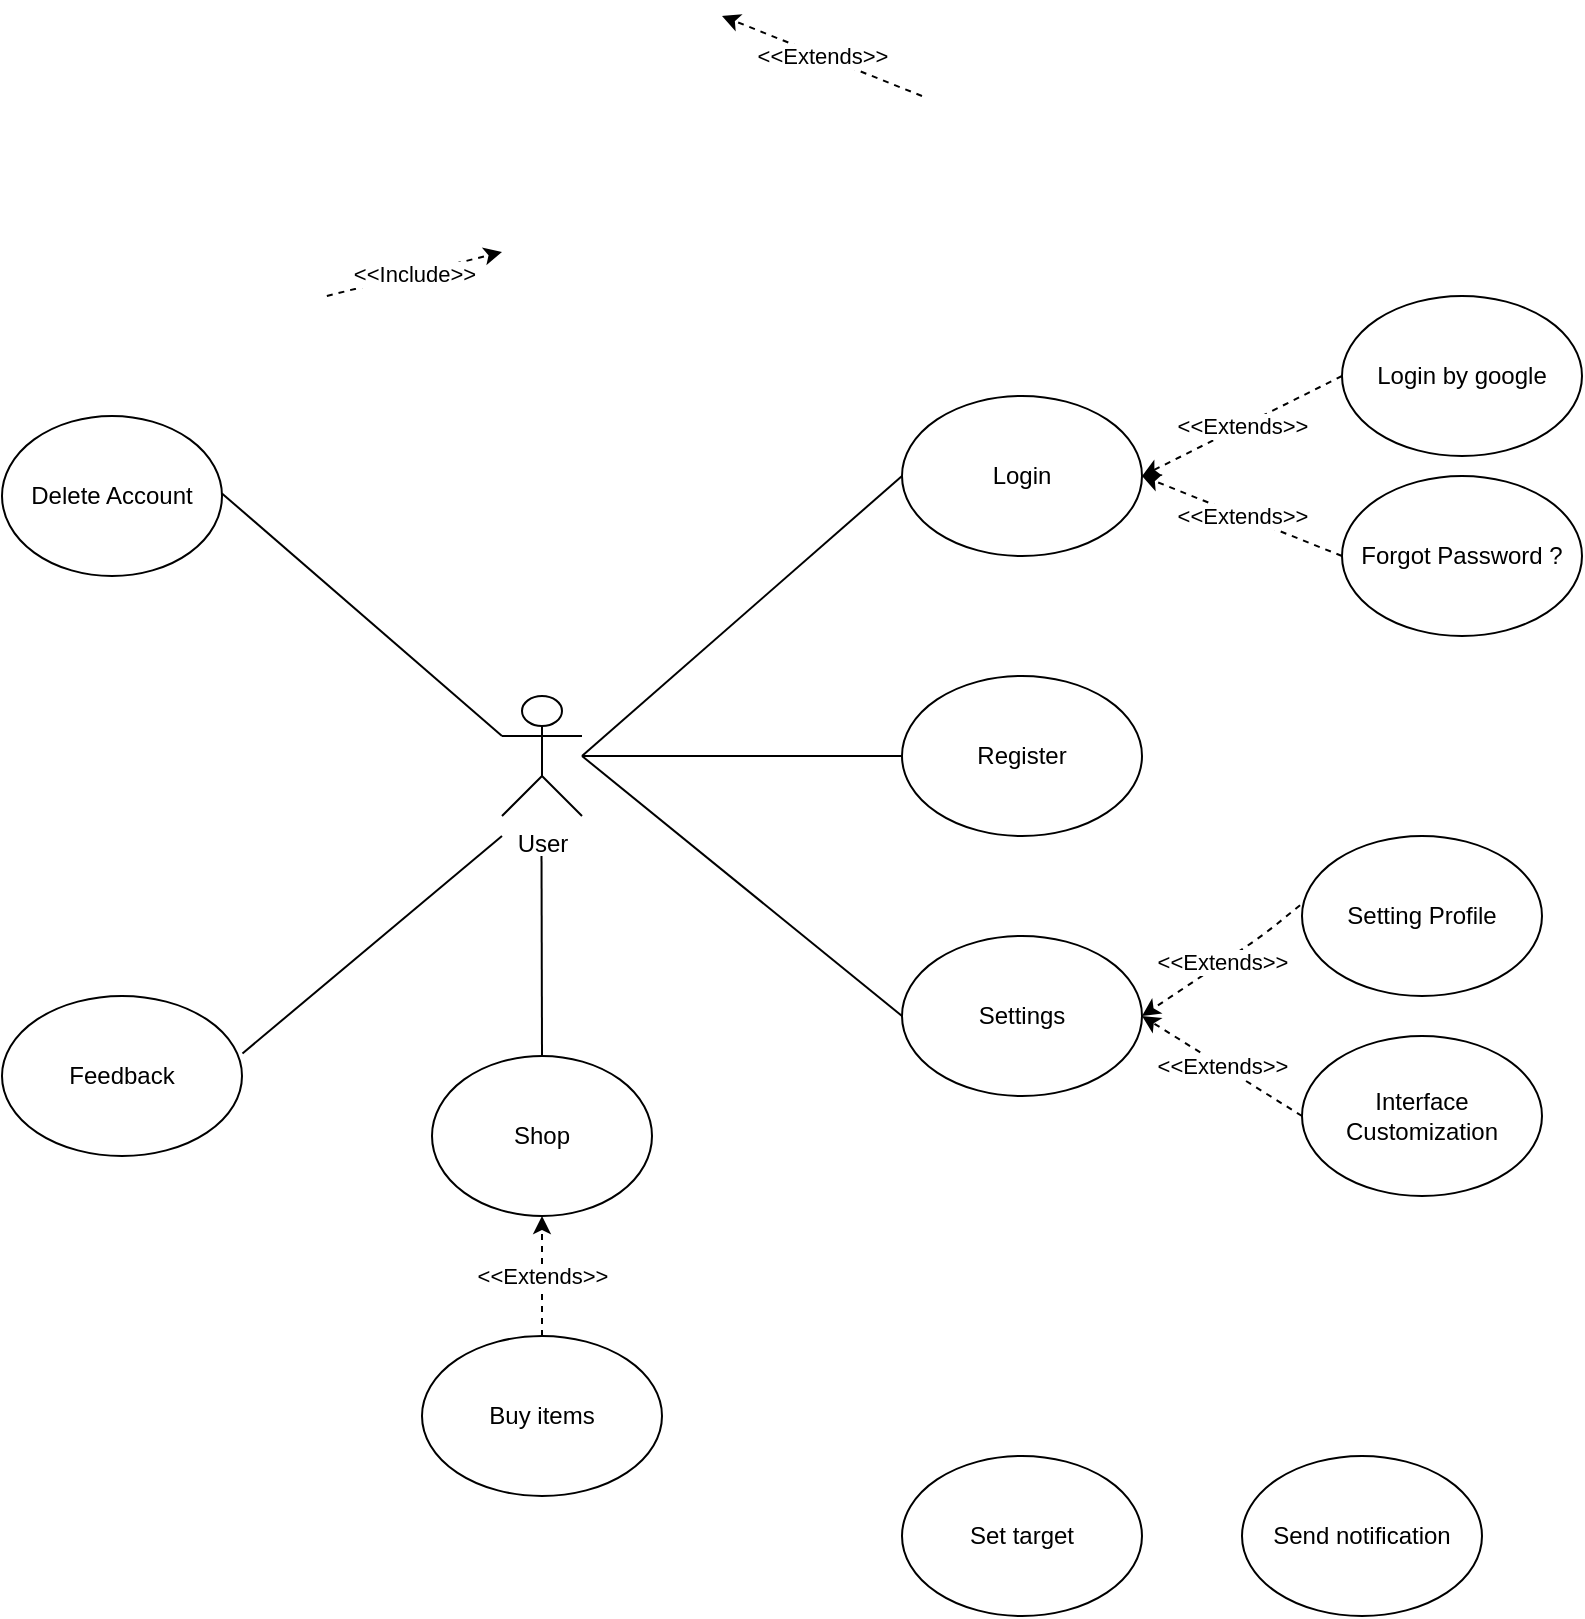 <mxfile>
    <diagram id="mdiVWV2WWCev4y58goMk" name="personal_infp">
        <mxGraphModel dx="1690" dy="767" grid="1" gridSize="10" guides="1" tooltips="1" connect="1" arrows="1" fold="1" page="1" pageScale="1" pageWidth="850" pageHeight="1100" math="0" shadow="0">
            <root>
                <mxCell id="0"/>
                <mxCell id="1" parent="0"/>
                <mxCell id="we4FRvv5bvfm9Uuk6S1M-13" value="Login" style="ellipse;whiteSpace=wrap;html=1;" parent="1" vertex="1">
                    <mxGeometry x="240" y="370" width="120" height="80" as="geometry"/>
                </mxCell>
                <mxCell id="BxZzEg3cyN8tRdAY7CEt-1" value="Register" style="ellipse;whiteSpace=wrap;html=1;" parent="1" vertex="1">
                    <mxGeometry x="240" y="510" width="120" height="80" as="geometry"/>
                </mxCell>
                <mxCell id="BxZzEg3cyN8tRdAY7CEt-2" value="Settings" style="ellipse;whiteSpace=wrap;html=1;" parent="1" vertex="1">
                    <mxGeometry x="240" y="640" width="120" height="80" as="geometry"/>
                </mxCell>
                <mxCell id="vrcWFrz8zOzpY22sKMQk-1" value="User" style="shape=umlActor;verticalLabelPosition=bottom;verticalAlign=top;html=1;" parent="1" vertex="1">
                    <mxGeometry x="40" y="520" width="40" height="60" as="geometry"/>
                </mxCell>
                <mxCell id="BxZzEg3cyN8tRdAY7CEt-3" value="Login by google" style="ellipse;whiteSpace=wrap;html=1;" parent="1" vertex="1">
                    <mxGeometry x="460" y="320" width="120" height="80" as="geometry"/>
                </mxCell>
                <mxCell id="5" value="" style="line;strokeWidth=1;fillColor=none;align=left;verticalAlign=middle;spacingTop=-1;spacingLeft=3;spacingRight=3;rotatable=0;labelPosition=right;points=[];portConstraint=eastwest;" parent="1" vertex="1">
                    <mxGeometry x="80" y="546" width="160" height="8" as="geometry"/>
                </mxCell>
                <mxCell id="Bo7_ADkmP-pmxNT8sIas-7" value="" style="endArrow=none;html=1;" parent="1" edge="1">
                    <mxGeometry width="50" height="50" relative="1" as="geometry">
                        <mxPoint x="80" y="550" as="sourcePoint"/>
                        <mxPoint x="240" y="410" as="targetPoint"/>
                    </mxGeometry>
                </mxCell>
                <mxCell id="JoJUP3-gIeSrfUZX02Za-7" value="" style="endArrow=none;html=1;entryX=0;entryY=0.5;entryDx=0;entryDy=0;exitX=0;exitY=0.5;exitDx=0;exitDy=0;exitPerimeter=0;" parent="1" source="5" target="BxZzEg3cyN8tRdAY7CEt-2" edge="1">
                    <mxGeometry width="50" height="50" relative="1" as="geometry">
                        <mxPoint x="370" y="620" as="sourcePoint"/>
                        <mxPoint x="590" y="540" as="targetPoint"/>
                    </mxGeometry>
                </mxCell>
                <mxCell id="4YBvwkj-m71-DrNPv-mg-7" value="Set target" style="ellipse;whiteSpace=wrap;html=1;" parent="1" vertex="1">
                    <mxGeometry x="240" y="900" width="120" height="80" as="geometry"/>
                </mxCell>
                <mxCell id="4YBvwkj-m71-DrNPv-mg-8" value="Send notification" style="ellipse;whiteSpace=wrap;html=1;" parent="1" vertex="1">
                    <mxGeometry x="410" y="900" width="120" height="80" as="geometry"/>
                </mxCell>
                <mxCell id="4YBvwkj-m71-DrNPv-mg-9" value="Feedback" style="ellipse;whiteSpace=wrap;html=1;" parent="1" vertex="1">
                    <mxGeometry x="-210" y="670" width="120" height="80" as="geometry"/>
                </mxCell>
                <mxCell id="W-CkjPZS05xuV5A50rFM-9" value="Forgot Password ?" style="ellipse;whiteSpace=wrap;html=1;" parent="1" vertex="1">
                    <mxGeometry x="460" y="410" width="120" height="80" as="geometry"/>
                </mxCell>
                <mxCell id="OGuPIggtdaK7NZoLa84z-11" value="Setting Profile" style="ellipse;whiteSpace=wrap;html=1;" parent="1" vertex="1">
                    <mxGeometry x="440" y="590" width="120" height="80" as="geometry"/>
                </mxCell>
                <mxCell id="OGuPIggtdaK7NZoLa84z-12" value="Interface Customization" style="ellipse;whiteSpace=wrap;html=1;" parent="1" vertex="1">
                    <mxGeometry x="440" y="690" width="120" height="80" as="geometry"/>
                </mxCell>
                <mxCell id="ngORwRmPN3Fzp4jk9VS9-21" value="&amp;lt;&amp;lt;Include&amp;gt;&amp;gt;" style="edgeStyle=none;html=1;dashed=1;" parent="1" edge="1">
                    <mxGeometry relative="1" as="geometry">
                        <mxPoint x="-47.57" y="319.995" as="sourcePoint"/>
                        <mxPoint x="39.998" y="297.955" as="targetPoint"/>
                    </mxGeometry>
                </mxCell>
                <mxCell id="DAwid6gGbhJltw84j3KQ-13" value="&amp;lt;&amp;lt;Extends&amp;gt;&amp;gt;" style="edgeStyle=none;html=1;dashed=1;entryX=1;entryY=0.5;entryDx=0;entryDy=0;exitX=0;exitY=0.5;exitDx=0;exitDy=0;" parent="1" edge="1">
                    <mxGeometry relative="1" as="geometry">
                        <mxPoint x="250" y="220" as="sourcePoint"/>
                        <mxPoint x="150" y="180" as="targetPoint"/>
                    </mxGeometry>
                </mxCell>
                <mxCell id="DAwid6gGbhJltw84j3KQ-14" value="&amp;lt;&amp;lt;Extends&amp;gt;&amp;gt;" style="edgeStyle=none;html=1;dashed=1;exitX=0;exitY=0.5;exitDx=0;exitDy=0;" parent="1" edge="1">
                    <mxGeometry relative="1" as="geometry">
                        <mxPoint x="440" y="730" as="sourcePoint"/>
                        <mxPoint x="360" y="680" as="targetPoint"/>
                    </mxGeometry>
                </mxCell>
                <mxCell id="DAwid6gGbhJltw84j3KQ-15" value="&amp;lt;&amp;lt;Extends&amp;gt;&amp;gt;" style="edgeStyle=none;html=1;dashed=1;exitX=0;exitY=0.5;exitDx=0;exitDy=0;entryX=1;entryY=0.5;entryDx=0;entryDy=0;" parent="1" target="BxZzEg3cyN8tRdAY7CEt-2" edge="1">
                    <mxGeometry relative="1" as="geometry">
                        <mxPoint x="439.04" y="624.64" as="sourcePoint"/>
                        <mxPoint x="360.0" y="590.0" as="targetPoint"/>
                        <Array as="points">
                            <mxPoint x="420" y="640"/>
                        </Array>
                    </mxGeometry>
                </mxCell>
                <mxCell id="DAwid6gGbhJltw84j3KQ-18" value="&amp;lt;&amp;lt;Extends&amp;gt;&amp;gt;" style="edgeStyle=none;html=1;dashed=1;exitX=0;exitY=0.5;exitDx=0;exitDy=0;" parent="1" source="W-CkjPZS05xuV5A50rFM-9" edge="1">
                    <mxGeometry relative="1" as="geometry">
                        <mxPoint x="440" y="460" as="sourcePoint"/>
                        <mxPoint x="360" y="410" as="targetPoint"/>
                    </mxGeometry>
                </mxCell>
                <mxCell id="DAwid6gGbhJltw84j3KQ-19" value="&amp;lt;&amp;lt;Extends&amp;gt;&amp;gt;" style="edgeStyle=none;html=1;dashed=1;exitX=0;exitY=0.5;exitDx=0;exitDy=0;entryX=1;entryY=0.5;entryDx=0;entryDy=0;" parent="1" target="we4FRvv5bvfm9Uuk6S1M-13" edge="1">
                    <mxGeometry relative="1" as="geometry">
                        <mxPoint x="460" y="360" as="sourcePoint"/>
                        <mxPoint x="360" y="320" as="targetPoint"/>
                    </mxGeometry>
                </mxCell>
                <mxCell id="DAwid6gGbhJltw84j3KQ-20" value="" style="endArrow=none;html=1;entryX=1.002;entryY=0.359;entryDx=0;entryDy=0;entryPerimeter=0;" parent="1" target="4YBvwkj-m71-DrNPv-mg-9" edge="1">
                    <mxGeometry width="50" height="50" relative="1" as="geometry">
                        <mxPoint x="40" y="590" as="sourcePoint"/>
                        <mxPoint x="20.0" y="710" as="targetPoint"/>
                    </mxGeometry>
                </mxCell>
                <mxCell id="ndpYZZ0jixflUJs3U8E0-5" value="Delete Account" style="ellipse;whiteSpace=wrap;html=1;" parent="1" vertex="1">
                    <mxGeometry x="-210" y="380" width="110" height="80" as="geometry"/>
                </mxCell>
                <mxCell id="ndpYZZ0jixflUJs3U8E0-8" value="" style="endArrow=none;html=1;entryX=1.002;entryY=0.359;entryDx=0;entryDy=0;entryPerimeter=0;exitX=0;exitY=0.333;exitDx=0;exitDy=0;exitPerimeter=0;" parent="1" source="vrcWFrz8zOzpY22sKMQk-1" edge="1">
                    <mxGeometry width="50" height="50" relative="1" as="geometry">
                        <mxPoint x="29.76" y="310" as="sourcePoint"/>
                        <mxPoint x="-100.0" y="418.72" as="targetPoint"/>
                    </mxGeometry>
                </mxCell>
                <mxCell id="6" value="Shop" style="ellipse;whiteSpace=wrap;html=1;" vertex="1" parent="1">
                    <mxGeometry x="5" y="700" width="110" height="80" as="geometry"/>
                </mxCell>
                <mxCell id="7" value="" style="endArrow=none;html=1;entryX=0.5;entryY=0;entryDx=0;entryDy=0;" edge="1" parent="1" target="6">
                    <mxGeometry width="50" height="50" relative="1" as="geometry">
                        <mxPoint x="59.76" y="600" as="sourcePoint"/>
                        <mxPoint x="-70.0" y="708.72" as="targetPoint"/>
                    </mxGeometry>
                </mxCell>
                <mxCell id="9" value="Buy items" style="ellipse;whiteSpace=wrap;html=1;" vertex="1" parent="1">
                    <mxGeometry y="840" width="120" height="80" as="geometry"/>
                </mxCell>
                <mxCell id="11" value="&amp;lt;&amp;lt;Extends&amp;gt;&amp;gt;" style="edgeStyle=none;html=1;dashed=1;exitX=0.5;exitY=0;exitDx=0;exitDy=0;" edge="1" parent="1" source="9">
                    <mxGeometry relative="1" as="geometry">
                        <mxPoint x="160" y="820" as="sourcePoint"/>
                        <mxPoint x="60" y="780" as="targetPoint"/>
                    </mxGeometry>
                </mxCell>
            </root>
        </mxGraphModel>
    </diagram>
    <diagram id="7u0G9wZMzWg_SstKbLOB" name="Tracking system">
        <mxGraphModel dx="1132" dy="782" grid="1" gridSize="10" guides="1" tooltips="1" connect="1" arrows="1" fold="1" page="1" pageScale="1" pageWidth="850" pageHeight="1100" math="0" shadow="0">
            <root>
                <mxCell id="kgcWobcG7c6zOh4L2t50-0"/>
                <mxCell id="kgcWobcG7c6zOh4L2t50-1" parent="kgcWobcG7c6zOh4L2t50-0"/>
                <mxCell id="WCb7TgfAU8KzyYIF_BMm-0" value="Setting target" style="ellipse;whiteSpace=wrap;html=1;" parent="kgcWobcG7c6zOh4L2t50-1" vertex="1">
                    <mxGeometry x="370" y="400" width="120" height="80" as="geometry"/>
                </mxCell>
                <mxCell id="WCb7TgfAU8KzyYIF_BMm-1" value="send notification" style="ellipse;whiteSpace=wrap;html=1;" parent="kgcWobcG7c6zOh4L2t50-1" vertex="1">
                    <mxGeometry x="600" y="400" width="120" height="80" as="geometry"/>
                </mxCell>
                <mxCell id="WCb7TgfAU8KzyYIF_BMm-2" value="&amp;lt;&amp;lt;Extends&amp;gt;&amp;gt;" style="edgeStyle=none;html=1;dashed=1;entryX=1;entryY=0.5;entryDx=0;entryDy=0;exitX=0;exitY=0.5;exitDx=0;exitDy=0;" parent="kgcWobcG7c6zOh4L2t50-1" source="WCb7TgfAU8KzyYIF_BMm-1" target="WCb7TgfAU8KzyYIF_BMm-0" edge="1">
                    <mxGeometry relative="1" as="geometry">
                        <mxPoint x="400" y="300" as="sourcePoint"/>
                        <mxPoint x="300" y="260" as="targetPoint"/>
                        <Array as="points"/>
                    </mxGeometry>
                </mxCell>
                <mxCell id="eJyUwQvxyaW4PrybKVw1-0" value="Achievement" style="ellipse;whiteSpace=wrap;html=1;" parent="kgcWobcG7c6zOh4L2t50-1" vertex="1">
                    <mxGeometry x="370" y="510" width="120" height="80" as="geometry"/>
                </mxCell>
                <mxCell id="YiTf-bIR75i6WHzIw50n-0" value="Runner" style="shape=umlActor;verticalLabelPosition=bottom;verticalAlign=top;html=1;outlineConnect=0;" parent="kgcWobcG7c6zOh4L2t50-1" vertex="1">
                    <mxGeometry x="130" y="490" width="30" height="60" as="geometry"/>
                </mxCell>
                <mxCell id="YiTf-bIR75i6WHzIw50n-1" value="" style="endArrow=none;html=1;entryX=0;entryY=0.5;entryDx=0;entryDy=0;" parent="kgcWobcG7c6zOh4L2t50-1" source="YiTf-bIR75i6WHzIw50n-0" target="WCb7TgfAU8KzyYIF_BMm-0" edge="1">
                    <mxGeometry width="50" height="50" relative="1" as="geometry">
                        <mxPoint x="400" y="520" as="sourcePoint"/>
                        <mxPoint x="450" y="470" as="targetPoint"/>
                    </mxGeometry>
                </mxCell>
                <mxCell id="YiTf-bIR75i6WHzIw50n-2" value="" style="endArrow=none;html=1;entryX=0;entryY=0.5;entryDx=0;entryDy=0;" parent="kgcWobcG7c6zOh4L2t50-1" target="eJyUwQvxyaW4PrybKVw1-0" edge="1">
                    <mxGeometry width="50" height="50" relative="1" as="geometry">
                        <mxPoint x="160" y="520" as="sourcePoint"/>
                        <mxPoint x="380" y="450" as="targetPoint"/>
                    </mxGeometry>
                </mxCell>
                <mxCell id="YiTf-bIR75i6WHzIw50n-3" value="Record Tracking" style="ellipse;whiteSpace=wrap;html=1;" parent="kgcWobcG7c6zOh4L2t50-1" vertex="1">
                    <mxGeometry x="370" y="290" width="120" height="80" as="geometry"/>
                </mxCell>
                <mxCell id="YiTf-bIR75i6WHzIw50n-4" value="" style="endArrow=none;html=1;entryX=0;entryY=0.5;entryDx=0;entryDy=0;" parent="kgcWobcG7c6zOh4L2t50-1" source="YiTf-bIR75i6WHzIw50n-0" target="YiTf-bIR75i6WHzIw50n-3" edge="1">
                    <mxGeometry width="50" height="50" relative="1" as="geometry">
                        <mxPoint x="170" y="530" as="sourcePoint"/>
                        <mxPoint x="380" y="570" as="targetPoint"/>
                    </mxGeometry>
                </mxCell>
                <mxCell id="EOxUTzLQ0ATuU1jnOT4c-0" value="Sharing" style="ellipse;whiteSpace=wrap;html=1;" parent="kgcWobcG7c6zOh4L2t50-1" vertex="1">
                    <mxGeometry x="370" y="620" width="120" height="80" as="geometry"/>
                </mxCell>
                <mxCell id="EOxUTzLQ0ATuU1jnOT4c-2" value="Route suggestion" style="ellipse;whiteSpace=wrap;html=1;" parent="kgcWobcG7c6zOh4L2t50-1" vertex="1">
                    <mxGeometry x="600" y="290" width="120" height="80" as="geometry"/>
                </mxCell>
                <mxCell id="EOxUTzLQ0ATuU1jnOT4c-3" value="Cheat recognition" style="ellipse;whiteSpace=wrap;html=1;" parent="kgcWobcG7c6zOh4L2t50-1" vertex="1">
                    <mxGeometry x="600" y="180" width="120" height="80" as="geometry"/>
                </mxCell>
                <mxCell id="s6kiwQJb7BPf6xmi3a1d-0" value="&amp;lt;&amp;lt;Extends&amp;gt;&amp;gt;" style="edgeStyle=none;html=1;dashed=1;entryX=1;entryY=0.5;entryDx=0;entryDy=0;exitX=0;exitY=0.5;exitDx=0;exitDy=0;" parent="kgcWobcG7c6zOh4L2t50-1" source="EOxUTzLQ0ATuU1jnOT4c-2" target="YiTf-bIR75i6WHzIw50n-3" edge="1">
                    <mxGeometry relative="1" as="geometry">
                        <mxPoint x="610" y="450" as="sourcePoint"/>
                        <mxPoint x="500" y="450" as="targetPoint"/>
                        <Array as="points"/>
                    </mxGeometry>
                </mxCell>
                <mxCell id="s6kiwQJb7BPf6xmi3a1d-1" value="&amp;lt;&amp;lt;Include&amp;gt;&amp;gt;" style="edgeStyle=none;html=1;dashed=1;entryX=0;entryY=0.5;entryDx=0;entryDy=0;" parent="kgcWobcG7c6zOh4L2t50-1" source="YiTf-bIR75i6WHzIw50n-3" target="EOxUTzLQ0ATuU1jnOT4c-3" edge="1">
                    <mxGeometry relative="1" as="geometry">
                        <mxPoint x="500" y="190" as="sourcePoint"/>
                        <mxPoint x="500" y="340" as="targetPoint"/>
                        <Array as="points"/>
                    </mxGeometry>
                </mxCell>
                <mxCell id="s6kiwQJb7BPf6xmi3a1d-2" value="" style="endArrow=none;html=1;entryX=0;entryY=0.5;entryDx=0;entryDy=0;" parent="kgcWobcG7c6zOh4L2t50-1" target="EOxUTzLQ0ATuU1jnOT4c-0" edge="1">
                    <mxGeometry width="50" height="50" relative="1" as="geometry">
                        <mxPoint x="160" y="530" as="sourcePoint"/>
                        <mxPoint x="380" y="560" as="targetPoint"/>
                    </mxGeometry>
                </mxCell>
                <mxCell id="s6kiwQJb7BPf6xmi3a1d-3" value="To another social network" style="ellipse;whiteSpace=wrap;html=1;" parent="kgcWobcG7c6zOh4L2t50-1" vertex="1">
                    <mxGeometry x="600" y="620" width="120" height="80" as="geometry"/>
                </mxCell>
                <mxCell id="s6kiwQJb7BPf6xmi3a1d-6" value="&amp;lt;&amp;lt;Extends&amp;gt;&amp;gt;" style="edgeStyle=none;html=1;dashed=1;entryX=1;entryY=0.5;entryDx=0;entryDy=0;exitX=0;exitY=0.5;exitDx=0;exitDy=0;" parent="kgcWobcG7c6zOh4L2t50-1" source="s6kiwQJb7BPf6xmi3a1d-3" target="EOxUTzLQ0ATuU1jnOT4c-0" edge="1">
                    <mxGeometry relative="1" as="geometry">
                        <mxPoint x="610" y="450" as="sourcePoint"/>
                        <mxPoint x="500" y="450" as="targetPoint"/>
                        <Array as="points"/>
                    </mxGeometry>
                </mxCell>
                <mxCell id="_YocZsrKCQct7jP7NdTY-0" value="View trackings" style="ellipse;whiteSpace=wrap;html=1;" parent="kgcWobcG7c6zOh4L2t50-1" vertex="1">
                    <mxGeometry x="380" y="730" width="120" height="80" as="geometry"/>
                </mxCell>
                <mxCell id="_YocZsrKCQct7jP7NdTY-1" value="Delete tracking" style="ellipse;whiteSpace=wrap;html=1;" parent="kgcWobcG7c6zOh4L2t50-1" vertex="1">
                    <mxGeometry x="600" y="730" width="120" height="80" as="geometry"/>
                </mxCell>
                <mxCell id="_YocZsrKCQct7jP7NdTY-2" value="&amp;lt;&amp;lt;Extends&amp;gt;&amp;gt;" style="edgeStyle=none;html=1;dashed=1;entryX=1;entryY=0.5;entryDx=0;entryDy=0;exitX=0;exitY=0.5;exitDx=0;exitDy=0;" parent="kgcWobcG7c6zOh4L2t50-1" source="_YocZsrKCQct7jP7NdTY-1" target="_YocZsrKCQct7jP7NdTY-0" edge="1">
                    <mxGeometry relative="1" as="geometry">
                        <mxPoint x="610" y="670" as="sourcePoint"/>
                        <mxPoint x="510" y="670" as="targetPoint"/>
                        <Array as="points"/>
                    </mxGeometry>
                </mxCell>
                <mxCell id="_YocZsrKCQct7jP7NdTY-3" value="" style="endArrow=none;html=1;" parent="kgcWobcG7c6zOh4L2t50-1" source="YiTf-bIR75i6WHzIw50n-0" target="_YocZsrKCQct7jP7NdTY-0" edge="1">
                    <mxGeometry width="50" height="50" relative="1" as="geometry">
                        <mxPoint x="170" y="550" as="sourcePoint"/>
                        <mxPoint x="390" y="670" as="targetPoint"/>
                    </mxGeometry>
                </mxCell>
                <mxCell id="_YocZsrKCQct7jP7NdTY-4" value="Admin" style="shape=umlActor;verticalLabelPosition=bottom;verticalAlign=top;html=1;outlineConnect=0;" parent="kgcWobcG7c6zOh4L2t50-1" vertex="1">
                    <mxGeometry x="130" y="740" width="30" height="60" as="geometry"/>
                </mxCell>
                <mxCell id="_YocZsrKCQct7jP7NdTY-5" value="" style="endArrow=none;html=1;" parent="kgcWobcG7c6zOh4L2t50-1" source="_YocZsrKCQct7jP7NdTY-4" edge="1">
                    <mxGeometry width="50" height="50" relative="1" as="geometry">
                        <mxPoint x="180" y="560" as="sourcePoint"/>
                        <mxPoint x="380" y="774" as="targetPoint"/>
                    </mxGeometry>
                </mxCell>
                <mxCell id="_YocZsrKCQct7jP7NdTY-6" value="View Analysis" style="ellipse;whiteSpace=wrap;html=1;" parent="kgcWobcG7c6zOh4L2t50-1" vertex="1">
                    <mxGeometry x="380" y="840" width="120" height="80" as="geometry"/>
                </mxCell>
                <mxCell id="_YocZsrKCQct7jP7NdTY-7" value="Setting target" style="ellipse;whiteSpace=wrap;html=1;" parent="kgcWobcG7c6zOh4L2t50-1" vertex="1">
                    <mxGeometry x="600" y="840" width="120" height="80" as="geometry"/>
                </mxCell>
                <mxCell id="_YocZsrKCQct7jP7NdTY-8" value="Send Notification" style="ellipse;whiteSpace=wrap;html=1;" parent="kgcWobcG7c6zOh4L2t50-1" vertex="1">
                    <mxGeometry x="820" y="840" width="120" height="80" as="geometry"/>
                </mxCell>
                <mxCell id="_YocZsrKCQct7jP7NdTY-9" value="&amp;lt;&amp;lt;Extends&amp;gt;&amp;gt;" style="edgeStyle=none;html=1;dashed=1;entryX=1;entryY=0.5;entryDx=0;entryDy=0;exitX=0;exitY=0.5;exitDx=0;exitDy=0;" parent="kgcWobcG7c6zOh4L2t50-1" source="_YocZsrKCQct7jP7NdTY-7" target="_YocZsrKCQct7jP7NdTY-6" edge="1">
                    <mxGeometry relative="1" as="geometry">
                        <mxPoint x="610" y="450" as="sourcePoint"/>
                        <mxPoint x="500" y="450" as="targetPoint"/>
                        <Array as="points"/>
                    </mxGeometry>
                </mxCell>
                <mxCell id="_YocZsrKCQct7jP7NdTY-10" value="&amp;lt;&amp;lt;Extends&amp;gt;&amp;gt;" style="edgeStyle=none;html=1;dashed=1;exitX=0;exitY=0.5;exitDx=0;exitDy=0;" parent="kgcWobcG7c6zOh4L2t50-1" source="_YocZsrKCQct7jP7NdTY-8" edge="1">
                    <mxGeometry relative="1" as="geometry">
                        <mxPoint x="610" y="890" as="sourcePoint"/>
                        <mxPoint x="720" y="880" as="targetPoint"/>
                        <Array as="points"/>
                    </mxGeometry>
                </mxCell>
                <mxCell id="_YocZsrKCQct7jP7NdTY-11" value="" style="endArrow=none;html=1;entryX=0;entryY=0.5;entryDx=0;entryDy=0;" parent="kgcWobcG7c6zOh4L2t50-1" target="_YocZsrKCQct7jP7NdTY-6" edge="1">
                    <mxGeometry width="50" height="50" relative="1" as="geometry">
                        <mxPoint x="160" y="540" as="sourcePoint"/>
                        <mxPoint x="390" y="784" as="targetPoint"/>
                    </mxGeometry>
                </mxCell>
                <mxCell id="_YocZsrKCQct7jP7NdTY-12" value="" style="endArrow=none;html=1;entryX=0;entryY=0.5;entryDx=0;entryDy=0;" parent="kgcWobcG7c6zOh4L2t50-1" target="_YocZsrKCQct7jP7NdTY-6" edge="1">
                    <mxGeometry width="50" height="50" relative="1" as="geometry">
                        <mxPoint x="160" y="780" as="sourcePoint"/>
                        <mxPoint x="390" y="784" as="targetPoint"/>
                    </mxGeometry>
                </mxCell>
            </root>
        </mxGraphModel>
    </diagram>
    <diagram id="QF63DXfl2yvTR13mYau5" name="Groups and Friends">
        <mxGraphModel dx="1982" dy="1882" grid="1" gridSize="10" guides="1" tooltips="1" connect="1" arrows="1" fold="1" page="1" pageScale="1" pageWidth="850" pageHeight="1100" math="0" shadow="0">
            <root>
                <mxCell id="wS53Fnlplssi_y2h08Un-0"/>
                <mxCell id="wS53Fnlplssi_y2h08Un-1" parent="wS53Fnlplssi_y2h08Un-0"/>
                <mxCell id="1PWP0A1P7dzRTBhTVZWK-0" value="Actor" style="shape=umlActor;verticalLabelPosition=bottom;verticalAlign=top;html=1;outlineConnect=0;" parent="wS53Fnlplssi_y2h08Un-1" vertex="1">
                    <mxGeometry x="50" y="260" width="30" height="60" as="geometry"/>
                </mxCell>
                <mxCell id="1PWP0A1P7dzRTBhTVZWK-1" value="Manage group" style="ellipse;whiteSpace=wrap;html=1;" parent="wS53Fnlplssi_y2h08Un-1" vertex="1">
                    <mxGeometry x="340" y="180" width="120" height="80" as="geometry"/>
                </mxCell>
                <mxCell id="1PWP0A1P7dzRTBhTVZWK-2" value="View group chat" style="ellipse;whiteSpace=wrap;html=1;" parent="wS53Fnlplssi_y2h08Un-1" vertex="1">
                    <mxGeometry x="130" y="390" width="120" height="80" as="geometry"/>
                </mxCell>
                <mxCell id="1PWP0A1P7dzRTBhTVZWK-3" value="Create challenge" style="ellipse;whiteSpace=wrap;html=1;" parent="wS53Fnlplssi_y2h08Un-1" vertex="1">
                    <mxGeometry x="620" y="65" width="120" height="80" as="geometry"/>
                </mxCell>
                <mxCell id="1PWP0A1P7dzRTBhTVZWK-4" value="Add, Kick members" style="ellipse;whiteSpace=wrap;html=1;" parent="wS53Fnlplssi_y2h08Un-1" vertex="1">
                    <mxGeometry x="620" y="165" width="120" height="80" as="geometry"/>
                </mxCell>
                <mxCell id="1PWP0A1P7dzRTBhTVZWK-5" value="Delete group" style="ellipse;whiteSpace=wrap;html=1;" parent="wS53Fnlplssi_y2h08Un-1" vertex="1">
                    <mxGeometry x="620" y="265" width="120" height="80" as="geometry"/>
                </mxCell>
                <mxCell id="QkUqDoDB0qGXYt93EP92-0" value="Friend" style="ellipse;whiteSpace=wrap;html=1;" parent="wS53Fnlplssi_y2h08Un-1" vertex="1">
                    <mxGeometry x="-170" y="265" width="120" height="80" as="geometry"/>
                </mxCell>
                <mxCell id="QkUqDoDB0qGXYt93EP92-1" value="View List of Friend" style="ellipse;whiteSpace=wrap;html=1;" parent="wS53Fnlplssi_y2h08Un-1" vertex="1">
                    <mxGeometry x="-170" y="135" width="120" height="80" as="geometry"/>
                </mxCell>
                <mxCell id="QkUqDoDB0qGXYt93EP92-2" value="Add and delete friend" style="ellipse;whiteSpace=wrap;html=1;" parent="wS53Fnlplssi_y2h08Un-1" vertex="1">
                    <mxGeometry x="-350" y="265" width="120" height="80" as="geometry"/>
                </mxCell>
                <mxCell id="QkUqDoDB0qGXYt93EP92-3" value="View Friend's Profile&amp;nbsp;" style="ellipse;whiteSpace=wrap;html=1;" parent="wS53Fnlplssi_y2h08Un-1" vertex="1">
                    <mxGeometry x="-350" y="135" width="120" height="80" as="geometry"/>
                </mxCell>
                <mxCell id="QkUqDoDB0qGXYt93EP92-4" value="&amp;lt;&amp;lt;Include&amp;gt;&amp;gt;" style="edgeStyle=none;html=1;dashed=1;entryX=0.5;entryY=1;entryDx=0;entryDy=0;" parent="wS53Fnlplssi_y2h08Un-1" target="QkUqDoDB0qGXYt93EP92-1" edge="1">
                    <mxGeometry relative="1" as="geometry">
                        <mxPoint x="-110" y="266" as="sourcePoint"/>
                        <mxPoint x="-32.432" y="243.975" as="targetPoint"/>
                    </mxGeometry>
                </mxCell>
                <mxCell id="QkUqDoDB0qGXYt93EP92-5" value="&amp;lt;&amp;lt;Extends&amp;gt;&amp;gt;" style="edgeStyle=none;html=1;dashed=1;entryX=1;entryY=0.5;entryDx=0;entryDy=0;" parent="wS53Fnlplssi_y2h08Un-1" edge="1">
                    <mxGeometry relative="1" as="geometry">
                        <mxPoint x="-220" y="65" as="sourcePoint"/>
                        <mxPoint x="-110.0" y="35" as="targetPoint"/>
                    </mxGeometry>
                </mxCell>
                <mxCell id="QkUqDoDB0qGXYt93EP92-6" value="&amp;lt;&amp;lt;Extends&amp;gt;&amp;gt;" style="edgeStyle=none;html=1;dashed=1;entryX=0;entryY=0.5;entryDx=0;entryDy=0;" parent="wS53Fnlplssi_y2h08Un-1" target="QkUqDoDB0qGXYt93EP92-0" edge="1">
                    <mxGeometry relative="1" as="geometry">
                        <mxPoint x="-230" y="305" as="sourcePoint"/>
                        <mxPoint x="-120.0" y="275" as="targetPoint"/>
                    </mxGeometry>
                </mxCell>
                <mxCell id="QkUqDoDB0qGXYt93EP92-7" value="&amp;lt;&amp;lt;Extends&amp;gt;&amp;gt;" style="edgeStyle=none;html=1;dashed=1;entryX=0;entryY=0;entryDx=0;entryDy=0;" parent="wS53Fnlplssi_y2h08Un-1" target="QkUqDoDB0qGXYt93EP92-0" edge="1">
                    <mxGeometry relative="1" as="geometry">
                        <mxPoint x="-250" y="205" as="sourcePoint"/>
                        <mxPoint x="-140.0" y="175" as="targetPoint"/>
                    </mxGeometry>
                </mxCell>
                <mxCell id="QkUqDoDB0qGXYt93EP92-8" value="Chatting with some one" style="ellipse;whiteSpace=wrap;html=1;" parent="wS53Fnlplssi_y2h08Un-1" vertex="1">
                    <mxGeometry x="-350" y="365" width="120" height="80" as="geometry"/>
                </mxCell>
                <mxCell id="QkUqDoDB0qGXYt93EP92-9" value="&amp;lt;&amp;lt;Extends&amp;gt;&amp;gt;" style="edgeStyle=none;html=1;dashed=1;entryX=0.5;entryY=1;entryDx=0;entryDy=0;" parent="wS53Fnlplssi_y2h08Un-1" target="QkUqDoDB0qGXYt93EP92-0" edge="1">
                    <mxGeometry relative="1" as="geometry">
                        <mxPoint x="-240" y="385" as="sourcePoint"/>
                        <mxPoint x="-130.0" y="355" as="targetPoint"/>
                    </mxGeometry>
                </mxCell>
                <mxCell id="eh8WwUGj7tBFKhj38aWH-0" value="Create group" style="ellipse;whiteSpace=wrap;html=1;" parent="wS53Fnlplssi_y2h08Un-1" vertex="1">
                    <mxGeometry x="130" y="190" width="120" height="80" as="geometry"/>
                </mxCell>
                <mxCell id="eh8WwUGj7tBFKhj38aWH-1" value="Request joining group" style="ellipse;whiteSpace=wrap;html=1;" parent="wS53Fnlplssi_y2h08Un-1" vertex="1">
                    <mxGeometry x="130" y="285" width="120" height="80" as="geometry"/>
                </mxCell>
                <mxCell id="CjRiBXMlccZHVlnF9zdW-0" value="" style="endArrow=none;html=1;entryX=1.002;entryY=0.359;entryDx=0;entryDy=0;entryPerimeter=0;" parent="wS53Fnlplssi_y2h08Un-1" edge="1">
                    <mxGeometry width="50" height="50" relative="1" as="geometry">
                        <mxPoint x="-80.24" y="-110" as="sourcePoint"/>
                        <mxPoint x="-210" y="-1.28" as="targetPoint"/>
                    </mxGeometry>
                </mxCell>
                <mxCell id="CjRiBXMlccZHVlnF9zdW-1" value="" style="endArrow=none;html=1;entryX=1.002;entryY=0.359;entryDx=0;entryDy=0;entryPerimeter=0;exitX=0.5;exitY=0.5;exitDx=0;exitDy=0;exitPerimeter=0;" parent="wS53Fnlplssi_y2h08Un-1" source="1PWP0A1P7dzRTBhTVZWK-0" edge="1">
                    <mxGeometry width="50" height="50" relative="1" as="geometry">
                        <mxPoint x="80" y="200" as="sourcePoint"/>
                        <mxPoint x="-49.76" y="308.72" as="targetPoint"/>
                    </mxGeometry>
                </mxCell>
                <mxCell id="eh8WwUGj7tBFKhj38aWH-2" value="" style="endArrow=none;html=1;entryX=0;entryY=0.5;entryDx=0;entryDy=0;exitX=0.5;exitY=0.5;exitDx=0;exitDy=0;exitPerimeter=0;" parent="wS53Fnlplssi_y2h08Un-1" source="1PWP0A1P7dzRTBhTVZWK-0" target="eh8WwUGj7tBFKhj38aWH-0" edge="1">
                    <mxGeometry width="50" height="50" relative="1" as="geometry">
                        <mxPoint x="75" y="300" as="sourcePoint"/>
                        <mxPoint x="-39.76" y="318.72" as="targetPoint"/>
                    </mxGeometry>
                </mxCell>
                <mxCell id="eh8WwUGj7tBFKhj38aWH-4" value="" style="endArrow=none;html=1;entryX=0;entryY=0.5;entryDx=0;entryDy=0;exitX=0.5;exitY=0.5;exitDx=0;exitDy=0;exitPerimeter=0;" parent="wS53Fnlplssi_y2h08Un-1" source="1PWP0A1P7dzRTBhTVZWK-0" target="eh8WwUGj7tBFKhj38aWH-1" edge="1">
                    <mxGeometry width="50" height="50" relative="1" as="geometry">
                        <mxPoint x="75" y="300" as="sourcePoint"/>
                        <mxPoint x="170" y="190" as="targetPoint"/>
                    </mxGeometry>
                </mxCell>
                <mxCell id="A8B71HSCDMv_0Rv2MI_v-1" value="Chatting with some one" style="ellipse;whiteSpace=wrap;html=1;" parent="wS53Fnlplssi_y2h08Un-1" vertex="1">
                    <mxGeometry x="-485" y="470" width="120" height="80" as="geometry"/>
                </mxCell>
                <mxCell id="A8B71HSCDMv_0Rv2MI_v-2" value="Display message" style="ellipse;whiteSpace=wrap;html=1;" parent="wS53Fnlplssi_y2h08Un-1" vertex="1">
                    <mxGeometry x="-510" y="370" width="120" height="80" as="geometry"/>
                </mxCell>
                <mxCell id="A8B71HSCDMv_0Rv2MI_v-3" value="&amp;lt;&amp;lt;Include&amp;gt;&amp;gt;" style="edgeStyle=none;html=1;dashed=1;entryX=0.5;entryY=1;entryDx=0;entryDy=0;" parent="wS53Fnlplssi_y2h08Un-1" edge="1">
                    <mxGeometry relative="1" as="geometry">
                        <mxPoint x="-390" y="160" as="sourcePoint"/>
                        <mxPoint x="-425" y="120.0" as="targetPoint"/>
                    </mxGeometry>
                </mxCell>
                <mxCell id="A8B71HSCDMv_0Rv2MI_v-4" value="&amp;lt;&amp;lt;Include&amp;gt;&amp;gt;" style="edgeStyle=none;html=1;dashed=1;" parent="wS53Fnlplssi_y2h08Un-1" edge="1">
                    <mxGeometry relative="1" as="geometry">
                        <mxPoint x="-350" y="410" as="sourcePoint"/>
                        <mxPoint x="-390" y="400" as="targetPoint"/>
                    </mxGeometry>
                </mxCell>
                <mxCell id="eh8WwUGj7tBFKhj38aWH-5" value="&amp;lt;&amp;lt;Extends&amp;gt;&amp;gt;" style="edgeStyle=none;html=1;dashed=1;entryX=0;entryY=0.5;entryDx=0;entryDy=0;exitX=1;exitY=0.5;exitDx=0;exitDy=0;" parent="wS53Fnlplssi_y2h08Un-1" source="1PWP0A1P7dzRTBhTVZWK-1" target="1PWP0A1P7dzRTBhTVZWK-5" edge="1">
                    <mxGeometry relative="1" as="geometry">
                        <mxPoint x="240" y="110" as="sourcePoint"/>
                        <mxPoint x="337.574" y="181.716" as="targetPoint"/>
                    </mxGeometry>
                </mxCell>
                <mxCell id="eh8WwUGj7tBFKhj38aWH-6" value="&amp;lt;&amp;lt;Extends&amp;gt;&amp;gt;" style="edgeStyle=none;html=1;dashed=1;entryX=0;entryY=0.5;entryDx=0;entryDy=0;exitX=1;exitY=0.5;exitDx=0;exitDy=0;" parent="wS53Fnlplssi_y2h08Un-1" source="1PWP0A1P7dzRTBhTVZWK-1" target="1PWP0A1P7dzRTBhTVZWK-4" edge="1">
                    <mxGeometry relative="1" as="geometry">
                        <mxPoint x="250" y="110" as="sourcePoint"/>
                        <mxPoint x="345" y="280" as="targetPoint"/>
                    </mxGeometry>
                </mxCell>
                <mxCell id="eh8WwUGj7tBFKhj38aWH-7" value="&amp;lt;&amp;lt;Extends&amp;gt;&amp;gt;" style="edgeStyle=none;html=1;dashed=1;entryX=0;entryY=0.5;entryDx=0;entryDy=0;exitX=1;exitY=0.5;exitDx=0;exitDy=0;" parent="wS53Fnlplssi_y2h08Un-1" source="1PWP0A1P7dzRTBhTVZWK-1" target="1PWP0A1P7dzRTBhTVZWK-3" edge="1">
                    <mxGeometry relative="1" as="geometry">
                        <mxPoint x="260" y="120" as="sourcePoint"/>
                        <mxPoint x="345" y="180" as="targetPoint"/>
                    </mxGeometry>
                </mxCell>
                <mxCell id="A8B71HSCDMv_0Rv2MI_v-5" value="&amp;lt;&amp;lt;Extends&amp;gt;&amp;gt;" style="edgeStyle=none;html=1;dashed=1;entryX=0.5;entryY=1;entryDx=0;entryDy=0;" parent="wS53Fnlplssi_y2h08Un-1" target="QkUqDoDB0qGXYt93EP92-8" edge="1">
                    <mxGeometry relative="1" as="geometry">
                        <mxPoint x="-370" y="490.0" as="sourcePoint"/>
                        <mxPoint x="-240" y="450.0" as="targetPoint"/>
                    </mxGeometry>
                </mxCell>
                <mxCell id="eh8WwUGj7tBFKhj38aWH-9" value="&amp;lt;&amp;lt;Include&amp;gt;&amp;gt;" style="edgeStyle=none;html=1;dashed=1;entryX=0;entryY=0.5;entryDx=0;entryDy=0;exitX=1;exitY=0.5;exitDx=0;exitDy=0;" parent="wS53Fnlplssi_y2h08Un-1" source="eh8WwUGj7tBFKhj38aWH-0" target="1PWP0A1P7dzRTBhTVZWK-1" edge="1">
                    <mxGeometry relative="1" as="geometry">
                        <mxPoint x="210" y="214" as="sourcePoint"/>
                        <mxPoint x="-10" y="214" as="targetPoint"/>
                    </mxGeometry>
                </mxCell>
                <mxCell id="eh8WwUGj7tBFKhj38aWH-10" value="" style="endArrow=none;html=1;entryX=0;entryY=0.5;entryDx=0;entryDy=0;" parent="wS53Fnlplssi_y2h08Un-1" target="1PWP0A1P7dzRTBhTVZWK-2" edge="1">
                    <mxGeometry width="50" height="50" relative="1" as="geometry">
                        <mxPoint x="65" y="290" as="sourcePoint"/>
                        <mxPoint x="170" y="450" as="targetPoint"/>
                    </mxGeometry>
                </mxCell>
            </root>
        </mxGraphModel>
    </diagram>
    <diagram id="dovIFvzWjn6MaDX1_BDI" name="Events">
        <mxGraphModel dx="1132" dy="782" grid="1" gridSize="10" guides="1" tooltips="1" connect="1" arrows="1" fold="1" page="1" pageScale="1" pageWidth="850" pageHeight="1100" math="0" shadow="0">
            <root>
                <mxCell id="JNd0OGGylX73FGsNHs2k-0"/>
                <mxCell id="JNd0OGGylX73FGsNHs2k-1" parent="JNd0OGGylX73FGsNHs2k-0"/>
                <mxCell id="VBfXV2J-0m94fLGsGxz6-0" value="Actor" style="shape=umlActor;verticalLabelPosition=bottom;verticalAlign=top;html=1;outlineConnect=0;" parent="JNd0OGGylX73FGsNHs2k-1" vertex="1">
                    <mxGeometry x="110" y="280" width="30" height="60" as="geometry"/>
                </mxCell>
                <mxCell id="VBfXV2J-0m94fLGsGxz6-1" value="Create Challenge" style="ellipse;whiteSpace=wrap;html=1;" parent="JNd0OGGylX73FGsNHs2k-1" vertex="1">
                    <mxGeometry x="210" y="160" width="120" height="80" as="geometry"/>
                </mxCell>
                <mxCell id="VBfXV2J-0m94fLGsGxz6-3" value="Setting for challenge" style="ellipse;whiteSpace=wrap;html=1;" parent="JNd0OGGylX73FGsNHs2k-1" vertex="1">
                    <mxGeometry x="490" y="160" width="120" height="80" as="geometry"/>
                </mxCell>
                <mxCell id="VBfXV2J-0m94fLGsGxz6-4" value="Manage challenge" style="ellipse;whiteSpace=wrap;html=1;" parent="JNd0OGGylX73FGsNHs2k-1" vertex="1">
                    <mxGeometry x="210" y="370" width="120" height="80" as="geometry"/>
                </mxCell>
                <mxCell id="VBfXV2J-0m94fLGsGxz6-5" value="Change name, pass of challenge" style="ellipse;whiteSpace=wrap;html=1;" parent="JNd0OGGylX73FGsNHs2k-1" vertex="1">
                    <mxGeometry x="490" y="250" width="120" height="80" as="geometry"/>
                </mxCell>
                <mxCell id="PcD7V__Hh_Ip44qmeCmf-0" value="Set date&lt;span style=&quot;color: rgba(0 , 0 , 0 , 0) ; font-family: monospace ; font-size: 0px&quot;&gt;%3CmxGraphModel%3E%3Croot%3E%3CmxCell%20id%3D%220%22%2F%3E%3CmxCell%20id%3D%221%22%20parent%3D%220%22%2F%3E%3CmxCell%20id%3D%222%22%20value%3D%22Change%20name%2C%20pass%20of%20challenge%22%20style%3D%22ellipse%3BwhiteSpace%3Dwrap%3Bhtml%3D1%3B%22%20vertex%3D%221%22%20parent%3D%221%22%3E%3CmxGeometry%20x%3D%22490%22%20y%3D%22250%22%20width%3D%22120%22%20height%3D%2280%22%20as%3D%22geometry%22%2F%3E%3C%2FmxCell%3E%3C%2Froot%3E%3C%2FmxGraphModel%3E&lt;/span&gt;" style="ellipse;whiteSpace=wrap;html=1;" parent="JNd0OGGylX73FGsNHs2k-1" vertex="1">
                    <mxGeometry x="490" y="350" width="120" height="80" as="geometry"/>
                </mxCell>
                <mxCell id="PcD7V__Hh_Ip44qmeCmf-1" value="Set privacy" style="ellipse;whiteSpace=wrap;html=1;" parent="JNd0OGGylX73FGsNHs2k-1" vertex="1">
                    <mxGeometry x="480" y="450" width="120" height="80" as="geometry"/>
                </mxCell>
                <mxCell id="PcD7V__Hh_Ip44qmeCmf-2" value="Add, Kick member" style="ellipse;whiteSpace=wrap;html=1;" parent="JNd0OGGylX73FGsNHs2k-1" vertex="1">
                    <mxGeometry x="480" y="550" width="120" height="80" as="geometry"/>
                </mxCell>
                <mxCell id="PcD7V__Hh_Ip44qmeCmf-3" value="" style="endArrow=none;html=1;entryX=0;entryY=0.5;entryDx=0;entryDy=0;exitX=1;exitY=0.333;exitDx=0;exitDy=0;exitPerimeter=0;" parent="JNd0OGGylX73FGsNHs2k-1" source="VBfXV2J-0m94fLGsGxz6-0" target="VBfXV2J-0m94fLGsGxz6-1" edge="1">
                    <mxGeometry width="50" height="50" relative="1" as="geometry">
                        <mxPoint x="260" y="400" as="sourcePoint"/>
                        <mxPoint x="310" y="350" as="targetPoint"/>
                    </mxGeometry>
                </mxCell>
                <mxCell id="PcD7V__Hh_Ip44qmeCmf-5" value="" style="endArrow=none;html=1;entryX=0;entryY=0.5;entryDx=0;entryDy=0;exitX=1;exitY=0.333;exitDx=0;exitDy=0;exitPerimeter=0;" parent="JNd0OGGylX73FGsNHs2k-1" source="VBfXV2J-0m94fLGsGxz6-0" target="VBfXV2J-0m94fLGsGxz6-4" edge="1">
                    <mxGeometry width="50" height="50" relative="1" as="geometry">
                        <mxPoint x="150" y="340" as="sourcePoint"/>
                        <mxPoint x="270" y="180" as="targetPoint"/>
                    </mxGeometry>
                </mxCell>
                <mxCell id="cU-m7bQaNNKFFk63Tnfn-0" value="&amp;lt;&amp;lt;Include&amp;gt;&amp;gt;" style="edgeStyle=none;html=1;dashed=1;entryX=0;entryY=0.5;entryDx=0;entryDy=0;exitX=1;exitY=0.5;exitDx=0;exitDy=0;" parent="JNd0OGGylX73FGsNHs2k-1" source="VBfXV2J-0m94fLGsGxz6-1" target="VBfXV2J-0m94fLGsGxz6-3" edge="1">
                    <mxGeometry relative="1" as="geometry">
                        <mxPoint x="-47.57" y="319.995" as="sourcePoint"/>
                        <mxPoint x="39.998" y="297.955" as="targetPoint"/>
                    </mxGeometry>
                </mxCell>
                <mxCell id="cU-m7bQaNNKFFk63Tnfn-1" value="&amp;lt;&amp;lt;Include&amp;gt;&amp;gt;" style="edgeStyle=none;html=1;dashed=1;entryX=0;entryY=0.5;entryDx=0;entryDy=0;exitX=1;exitY=0.5;exitDx=0;exitDy=0;" parent="JNd0OGGylX73FGsNHs2k-1" source="VBfXV2J-0m94fLGsGxz6-4" target="PcD7V__Hh_Ip44qmeCmf-2" edge="1">
                    <mxGeometry relative="1" as="geometry">
                        <mxPoint x="350" y="210" as="sourcePoint"/>
                        <mxPoint x="450" y="210" as="targetPoint"/>
                    </mxGeometry>
                </mxCell>
                <mxCell id="cU-m7bQaNNKFFk63Tnfn-3" value="&amp;lt;&amp;lt;Include&amp;gt;&amp;gt;" style="edgeStyle=none;html=1;dashed=1;entryX=0;entryY=0.5;entryDx=0;entryDy=0;exitX=1;exitY=0.5;exitDx=0;exitDy=0;" parent="JNd0OGGylX73FGsNHs2k-1" source="VBfXV2J-0m94fLGsGxz6-4" target="PcD7V__Hh_Ip44qmeCmf-1" edge="1">
                    <mxGeometry relative="1" as="geometry">
                        <mxPoint x="340" y="420" as="sourcePoint"/>
                        <mxPoint x="500" y="610" as="targetPoint"/>
                    </mxGeometry>
                </mxCell>
                <mxCell id="cU-m7bQaNNKFFk63Tnfn-4" value="" style="edgeStyle=none;html=1;dashed=1;entryX=0;entryY=0.5;entryDx=0;entryDy=0;exitX=1;exitY=0.5;exitDx=0;exitDy=0;" parent="JNd0OGGylX73FGsNHs2k-1" source="VBfXV2J-0m94fLGsGxz6-4" target="PcD7V__Hh_Ip44qmeCmf-0" edge="1">
                    <mxGeometry relative="1" as="geometry">
                        <mxPoint x="340" y="420" as="sourcePoint"/>
                        <mxPoint x="500" y="510" as="targetPoint"/>
                    </mxGeometry>
                </mxCell>
                <mxCell id="cU-m7bQaNNKFFk63Tnfn-5" value="" style="edgeStyle=none;html=1;dashed=1;exitX=1;exitY=0.5;exitDx=0;exitDy=0;" parent="JNd0OGGylX73FGsNHs2k-1" source="VBfXV2J-0m94fLGsGxz6-4" edge="1">
                    <mxGeometry relative="1" as="geometry">
                        <mxPoint x="330" y="310" as="sourcePoint"/>
                        <mxPoint x="490" y="290" as="targetPoint"/>
                    </mxGeometry>
                </mxCell>
            </root>
        </mxGraphModel>
    </diagram>
</mxfile>